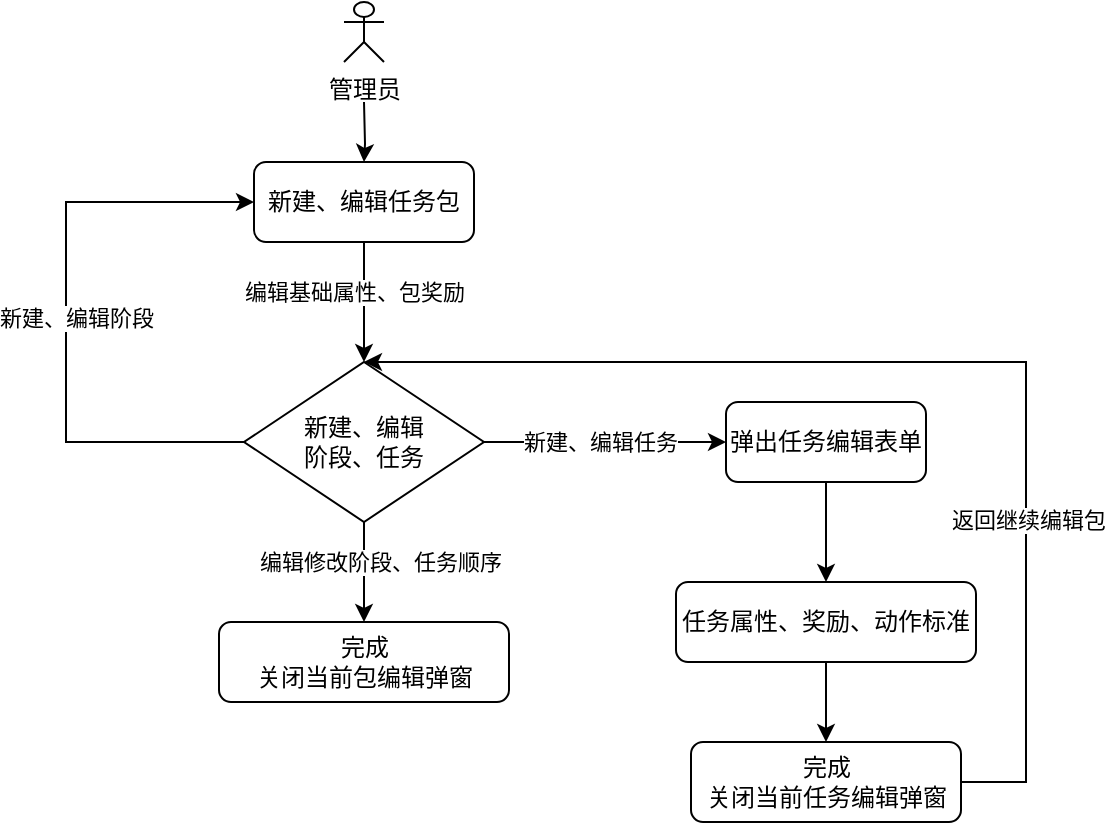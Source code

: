 <mxfile version="16.6.3" type="github">
  <diagram id="s21iWj8WBNCYLFZ5jxEV" name="Page-1">
    <mxGraphModel dx="1038" dy="547" grid="1" gridSize="10" guides="1" tooltips="1" connect="1" arrows="1" fold="1" page="1" pageScale="1" pageWidth="827" pageHeight="1169" math="0" shadow="0">
      <root>
        <mxCell id="0" />
        <mxCell id="1" parent="0" />
        <mxCell id="5SVfGLNvyc2B5e1ozDVo-3" value="" style="edgeStyle=orthogonalEdgeStyle;rounded=0;orthogonalLoop=1;jettySize=auto;html=1;" edge="1" parent="1" target="5SVfGLNvyc2B5e1ozDVo-2">
          <mxGeometry relative="1" as="geometry">
            <mxPoint x="289" y="70" as="sourcePoint" />
          </mxGeometry>
        </mxCell>
        <mxCell id="5SVfGLNvyc2B5e1ozDVo-5" value="" style="edgeStyle=orthogonalEdgeStyle;rounded=0;orthogonalLoop=1;jettySize=auto;html=1;" edge="1" parent="1" source="5SVfGLNvyc2B5e1ozDVo-2" target="5SVfGLNvyc2B5e1ozDVo-22">
          <mxGeometry relative="1" as="geometry" />
        </mxCell>
        <mxCell id="5SVfGLNvyc2B5e1ozDVo-6" value="编辑基础属性、包奖励" style="edgeLabel;html=1;align=center;verticalAlign=middle;resizable=0;points=[];" vertex="1" connectable="0" parent="5SVfGLNvyc2B5e1ozDVo-5">
          <mxGeometry x="0.351" relative="1" as="geometry">
            <mxPoint x="-5" y="-16" as="offset" />
          </mxGeometry>
        </mxCell>
        <mxCell id="5SVfGLNvyc2B5e1ozDVo-2" value="新建、编辑任务包" style="whiteSpace=wrap;html=1;rounded=1;" vertex="1" parent="1">
          <mxGeometry x="234" y="100" width="110" height="40" as="geometry" />
        </mxCell>
        <mxCell id="5SVfGLNvyc2B5e1ozDVo-7" style="edgeStyle=orthogonalEdgeStyle;rounded=0;orthogonalLoop=1;jettySize=auto;html=1;exitX=0;exitY=0.5;exitDx=0;exitDy=0;entryX=0;entryY=0.5;entryDx=0;entryDy=0;" edge="1" parent="1" source="5SVfGLNvyc2B5e1ozDVo-22" target="5SVfGLNvyc2B5e1ozDVo-2">
          <mxGeometry relative="1" as="geometry">
            <Array as="points">
              <mxPoint x="140" y="240" />
              <mxPoint x="140" y="120" />
            </Array>
          </mxGeometry>
        </mxCell>
        <mxCell id="5SVfGLNvyc2B5e1ozDVo-8" value="新建、编辑阶段" style="edgeLabel;html=1;align=center;verticalAlign=middle;resizable=0;points=[];" vertex="1" connectable="0" parent="5SVfGLNvyc2B5e1ozDVo-7">
          <mxGeometry x="0.108" y="1" relative="1" as="geometry">
            <mxPoint x="6" y="17" as="offset" />
          </mxGeometry>
        </mxCell>
        <mxCell id="5SVfGLNvyc2B5e1ozDVo-37" style="edgeStyle=orthogonalEdgeStyle;rounded=0;orthogonalLoop=1;jettySize=auto;html=1;exitX=0.5;exitY=1;exitDx=0;exitDy=0;entryX=0.5;entryY=0;entryDx=0;entryDy=0;" edge="1" parent="1" source="5SVfGLNvyc2B5e1ozDVo-10" target="5SVfGLNvyc2B5e1ozDVo-13">
          <mxGeometry relative="1" as="geometry" />
        </mxCell>
        <mxCell id="5SVfGLNvyc2B5e1ozDVo-10" value="弹出任务编辑表单" style="whiteSpace=wrap;html=1;rounded=1;" vertex="1" parent="1">
          <mxGeometry x="470" y="220" width="100" height="40" as="geometry" />
        </mxCell>
        <mxCell id="5SVfGLNvyc2B5e1ozDVo-21" value="" style="edgeStyle=orthogonalEdgeStyle;rounded=0;orthogonalLoop=1;jettySize=auto;html=1;" edge="1" parent="1" source="5SVfGLNvyc2B5e1ozDVo-13" target="5SVfGLNvyc2B5e1ozDVo-20">
          <mxGeometry relative="1" as="geometry" />
        </mxCell>
        <mxCell id="5SVfGLNvyc2B5e1ozDVo-18" value="完成&lt;br&gt;关闭当前包编辑弹窗" style="whiteSpace=wrap;html=1;rounded=1;" vertex="1" parent="1">
          <mxGeometry x="216.5" y="330" width="145" height="40" as="geometry" />
        </mxCell>
        <mxCell id="5SVfGLNvyc2B5e1ozDVo-33" style="edgeStyle=orthogonalEdgeStyle;rounded=0;orthogonalLoop=1;jettySize=auto;html=1;exitX=1;exitY=0.5;exitDx=0;exitDy=0;entryX=0.5;entryY=0;entryDx=0;entryDy=0;" edge="1" parent="1" source="5SVfGLNvyc2B5e1ozDVo-20" target="5SVfGLNvyc2B5e1ozDVo-22">
          <mxGeometry relative="1" as="geometry">
            <Array as="points">
              <mxPoint x="620" y="410" />
              <mxPoint x="620" y="200" />
            </Array>
          </mxGeometry>
        </mxCell>
        <mxCell id="5SVfGLNvyc2B5e1ozDVo-34" value="返回继续编辑包" style="edgeLabel;html=1;align=center;verticalAlign=middle;resizable=0;points=[];" vertex="1" connectable="0" parent="5SVfGLNvyc2B5e1ozDVo-33">
          <mxGeometry x="-0.54" y="-1" relative="1" as="geometry">
            <mxPoint y="-32" as="offset" />
          </mxGeometry>
        </mxCell>
        <mxCell id="5SVfGLNvyc2B5e1ozDVo-20" value="完成&lt;br&gt;关闭当前任务编辑弹窗" style="whiteSpace=wrap;html=1;rounded=1;" vertex="1" parent="1">
          <mxGeometry x="452.5" y="390" width="135" height="40" as="geometry" />
        </mxCell>
        <mxCell id="5SVfGLNvyc2B5e1ozDVo-25" style="edgeStyle=orthogonalEdgeStyle;rounded=0;orthogonalLoop=1;jettySize=auto;html=1;exitX=0.5;exitY=1;exitDx=0;exitDy=0;entryX=0.5;entryY=0;entryDx=0;entryDy=0;" edge="1" parent="1" source="5SVfGLNvyc2B5e1ozDVo-22" target="5SVfGLNvyc2B5e1ozDVo-18">
          <mxGeometry relative="1" as="geometry" />
        </mxCell>
        <mxCell id="5SVfGLNvyc2B5e1ozDVo-28" value="编辑修改阶段、任务顺序" style="edgeLabel;html=1;align=center;verticalAlign=middle;resizable=0;points=[];" vertex="1" connectable="0" parent="5SVfGLNvyc2B5e1ozDVo-25">
          <mxGeometry x="-0.306" y="-1" relative="1" as="geometry">
            <mxPoint x="9" y="2" as="offset" />
          </mxGeometry>
        </mxCell>
        <mxCell id="5SVfGLNvyc2B5e1ozDVo-31" style="edgeStyle=orthogonalEdgeStyle;rounded=0;orthogonalLoop=1;jettySize=auto;html=1;exitX=1;exitY=0.5;exitDx=0;exitDy=0;entryX=0;entryY=0.5;entryDx=0;entryDy=0;" edge="1" parent="1" source="5SVfGLNvyc2B5e1ozDVo-22" target="5SVfGLNvyc2B5e1ozDVo-10">
          <mxGeometry relative="1" as="geometry" />
        </mxCell>
        <mxCell id="5SVfGLNvyc2B5e1ozDVo-32" value="新建、编辑任务" style="edgeLabel;html=1;align=center;verticalAlign=middle;resizable=0;points=[];" vertex="1" connectable="0" parent="5SVfGLNvyc2B5e1ozDVo-31">
          <mxGeometry x="0.116" y="-1" relative="1" as="geometry">
            <mxPoint x="-10" y="-1" as="offset" />
          </mxGeometry>
        </mxCell>
        <mxCell id="5SVfGLNvyc2B5e1ozDVo-22" value="&lt;span&gt;新建、编辑&lt;br&gt;阶段、任务&lt;/span&gt;" style="rhombus;whiteSpace=wrap;html=1;rounded=0;" vertex="1" parent="1">
          <mxGeometry x="229" y="200" width="120" height="80" as="geometry" />
        </mxCell>
        <mxCell id="5SVfGLNvyc2B5e1ozDVo-13" value="任务属性、奖励、动作标准" style="whiteSpace=wrap;html=1;rounded=1;" vertex="1" parent="1">
          <mxGeometry x="445" y="310" width="150" height="40" as="geometry" />
        </mxCell>
        <mxCell id="5SVfGLNvyc2B5e1ozDVo-35" value="管理员" style="shape=umlActor;verticalLabelPosition=bottom;verticalAlign=top;html=1;outlineConnect=0;rounded=0;" vertex="1" parent="1">
          <mxGeometry x="279" y="20" width="20" height="30" as="geometry" />
        </mxCell>
      </root>
    </mxGraphModel>
  </diagram>
</mxfile>

